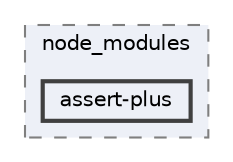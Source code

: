 digraph "C:/Users/arisc/OneDrive/Documents/GitHub/FINAL/EcoEats-Project/node_modules/assert-plus"
{
 // LATEX_PDF_SIZE
  bgcolor="transparent";
  edge [fontname=Helvetica,fontsize=10,labelfontname=Helvetica,labelfontsize=10];
  node [fontname=Helvetica,fontsize=10,shape=box,height=0.2,width=0.4];
  compound=true
  subgraph clusterdir_5091f2b68170d33f954320199e2fed0a {
    graph [ bgcolor="#edf0f7", pencolor="grey50", label="node_modules", fontname=Helvetica,fontsize=10 style="filled,dashed", URL="dir_5091f2b68170d33f954320199e2fed0a.html",tooltip=""]
  dir_35025476d62438f7ef9388783192d389 [label="assert-plus", fillcolor="#edf0f7", color="grey25", style="filled,bold", URL="dir_35025476d62438f7ef9388783192d389.html",tooltip=""];
  }
}
